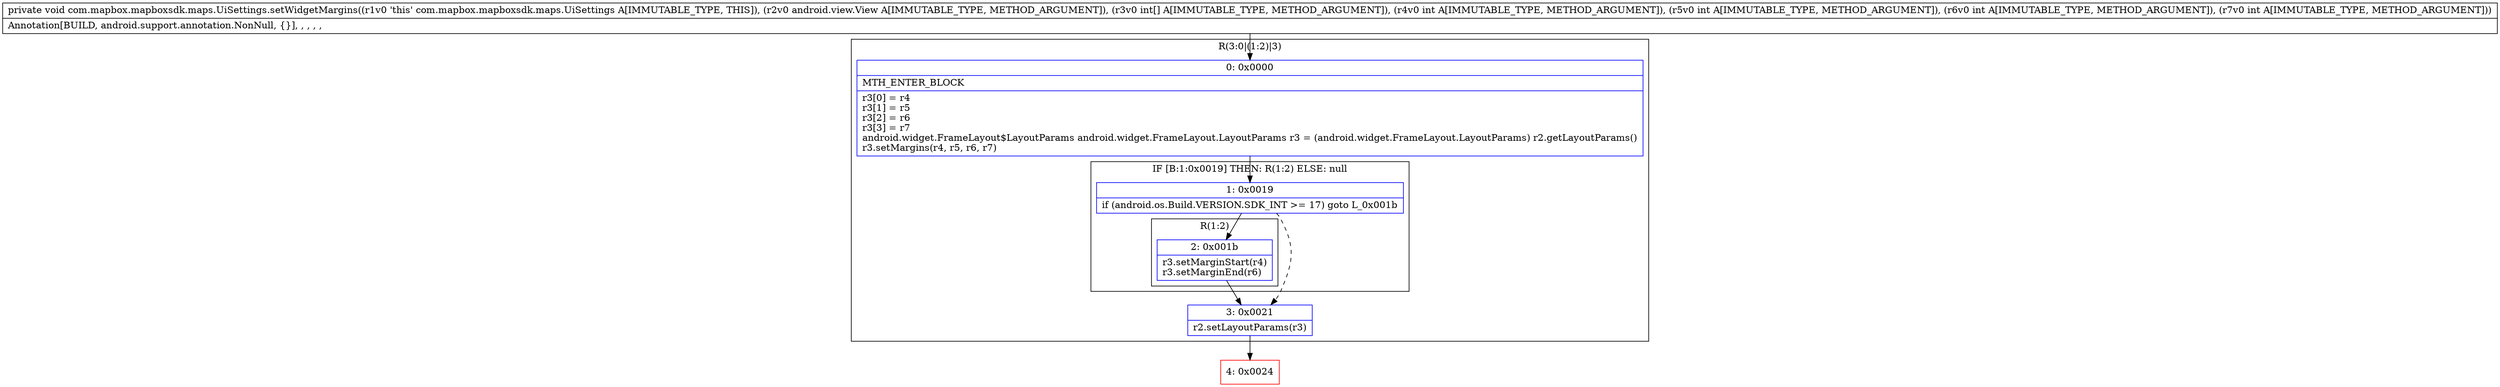 digraph "CFG forcom.mapbox.mapboxsdk.maps.UiSettings.setWidgetMargins(Landroid\/view\/View;[IIIII)V" {
subgraph cluster_Region_857215807 {
label = "R(3:0|(1:2)|3)";
node [shape=record,color=blue];
Node_0 [shape=record,label="{0\:\ 0x0000|MTH_ENTER_BLOCK\l|r3[0] = r4\lr3[1] = r5\lr3[2] = r6\lr3[3] = r7\landroid.widget.FrameLayout$LayoutParams android.widget.FrameLayout.LayoutParams r3 = (android.widget.FrameLayout.LayoutParams) r2.getLayoutParams()\lr3.setMargins(r4, r5, r6, r7)\l}"];
subgraph cluster_IfRegion_1055555148 {
label = "IF [B:1:0x0019] THEN: R(1:2) ELSE: null";
node [shape=record,color=blue];
Node_1 [shape=record,label="{1\:\ 0x0019|if (android.os.Build.VERSION.SDK_INT \>= 17) goto L_0x001b\l}"];
subgraph cluster_Region_1576983445 {
label = "R(1:2)";
node [shape=record,color=blue];
Node_2 [shape=record,label="{2\:\ 0x001b|r3.setMarginStart(r4)\lr3.setMarginEnd(r6)\l}"];
}
}
Node_3 [shape=record,label="{3\:\ 0x0021|r2.setLayoutParams(r3)\l}"];
}
Node_4 [shape=record,color=red,label="{4\:\ 0x0024}"];
MethodNode[shape=record,label="{private void com.mapbox.mapboxsdk.maps.UiSettings.setWidgetMargins((r1v0 'this' com.mapbox.mapboxsdk.maps.UiSettings A[IMMUTABLE_TYPE, THIS]), (r2v0 android.view.View A[IMMUTABLE_TYPE, METHOD_ARGUMENT]), (r3v0 int[] A[IMMUTABLE_TYPE, METHOD_ARGUMENT]), (r4v0 int A[IMMUTABLE_TYPE, METHOD_ARGUMENT]), (r5v0 int A[IMMUTABLE_TYPE, METHOD_ARGUMENT]), (r6v0 int A[IMMUTABLE_TYPE, METHOD_ARGUMENT]), (r7v0 int A[IMMUTABLE_TYPE, METHOD_ARGUMENT]))  | Annotation[BUILD, android.support.annotation.NonNull, \{\}], , , , , \l}"];
MethodNode -> Node_0;
Node_0 -> Node_1;
Node_1 -> Node_2;
Node_1 -> Node_3[style=dashed];
Node_2 -> Node_3;
Node_3 -> Node_4;
}

